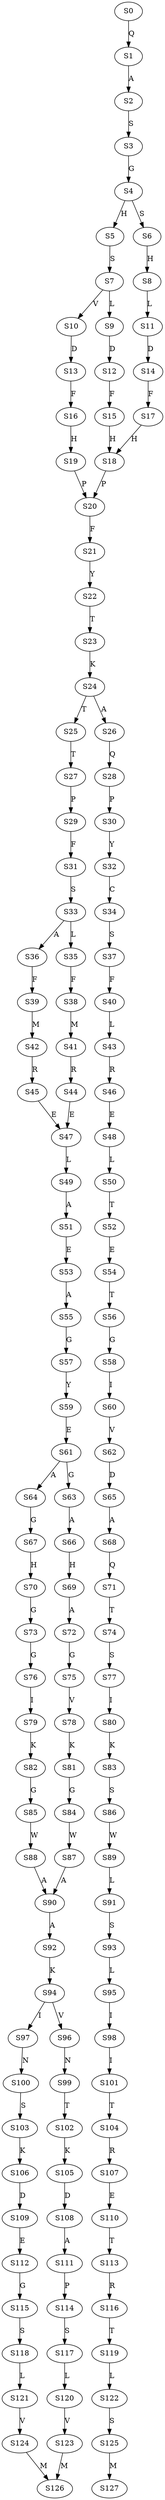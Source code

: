 strict digraph  {
	S0 -> S1 [ label = Q ];
	S1 -> S2 [ label = A ];
	S2 -> S3 [ label = S ];
	S3 -> S4 [ label = G ];
	S4 -> S5 [ label = H ];
	S4 -> S6 [ label = S ];
	S5 -> S7 [ label = S ];
	S6 -> S8 [ label = H ];
	S7 -> S9 [ label = L ];
	S7 -> S10 [ label = V ];
	S8 -> S11 [ label = L ];
	S9 -> S12 [ label = D ];
	S10 -> S13 [ label = D ];
	S11 -> S14 [ label = D ];
	S12 -> S15 [ label = F ];
	S13 -> S16 [ label = F ];
	S14 -> S17 [ label = F ];
	S15 -> S18 [ label = H ];
	S16 -> S19 [ label = H ];
	S17 -> S18 [ label = H ];
	S18 -> S20 [ label = P ];
	S19 -> S20 [ label = P ];
	S20 -> S21 [ label = F ];
	S21 -> S22 [ label = Y ];
	S22 -> S23 [ label = T ];
	S23 -> S24 [ label = K ];
	S24 -> S25 [ label = T ];
	S24 -> S26 [ label = A ];
	S25 -> S27 [ label = T ];
	S26 -> S28 [ label = Q ];
	S27 -> S29 [ label = P ];
	S28 -> S30 [ label = P ];
	S29 -> S31 [ label = F ];
	S30 -> S32 [ label = Y ];
	S31 -> S33 [ label = S ];
	S32 -> S34 [ label = C ];
	S33 -> S35 [ label = L ];
	S33 -> S36 [ label = A ];
	S34 -> S37 [ label = S ];
	S35 -> S38 [ label = F ];
	S36 -> S39 [ label = F ];
	S37 -> S40 [ label = F ];
	S38 -> S41 [ label = M ];
	S39 -> S42 [ label = M ];
	S40 -> S43 [ label = L ];
	S41 -> S44 [ label = R ];
	S42 -> S45 [ label = R ];
	S43 -> S46 [ label = R ];
	S44 -> S47 [ label = E ];
	S45 -> S47 [ label = E ];
	S46 -> S48 [ label = E ];
	S47 -> S49 [ label = L ];
	S48 -> S50 [ label = L ];
	S49 -> S51 [ label = A ];
	S50 -> S52 [ label = T ];
	S51 -> S53 [ label = E ];
	S52 -> S54 [ label = E ];
	S53 -> S55 [ label = A ];
	S54 -> S56 [ label = T ];
	S55 -> S57 [ label = G ];
	S56 -> S58 [ label = G ];
	S57 -> S59 [ label = Y ];
	S58 -> S60 [ label = I ];
	S59 -> S61 [ label = E ];
	S60 -> S62 [ label = V ];
	S61 -> S63 [ label = G ];
	S61 -> S64 [ label = A ];
	S62 -> S65 [ label = D ];
	S63 -> S66 [ label = A ];
	S64 -> S67 [ label = G ];
	S65 -> S68 [ label = A ];
	S66 -> S69 [ label = H ];
	S67 -> S70 [ label = H ];
	S68 -> S71 [ label = Q ];
	S69 -> S72 [ label = A ];
	S70 -> S73 [ label = G ];
	S71 -> S74 [ label = T ];
	S72 -> S75 [ label = G ];
	S73 -> S76 [ label = G ];
	S74 -> S77 [ label = S ];
	S75 -> S78 [ label = V ];
	S76 -> S79 [ label = I ];
	S77 -> S80 [ label = I ];
	S78 -> S81 [ label = K ];
	S79 -> S82 [ label = K ];
	S80 -> S83 [ label = K ];
	S81 -> S84 [ label = G ];
	S82 -> S85 [ label = G ];
	S83 -> S86 [ label = S ];
	S84 -> S87 [ label = W ];
	S85 -> S88 [ label = W ];
	S86 -> S89 [ label = W ];
	S87 -> S90 [ label = A ];
	S88 -> S90 [ label = A ];
	S89 -> S91 [ label = L ];
	S90 -> S92 [ label = A ];
	S91 -> S93 [ label = S ];
	S92 -> S94 [ label = K ];
	S93 -> S95 [ label = L ];
	S94 -> S96 [ label = V ];
	S94 -> S97 [ label = I ];
	S95 -> S98 [ label = I ];
	S96 -> S99 [ label = N ];
	S97 -> S100 [ label = N ];
	S98 -> S101 [ label = I ];
	S99 -> S102 [ label = T ];
	S100 -> S103 [ label = S ];
	S101 -> S104 [ label = T ];
	S102 -> S105 [ label = K ];
	S103 -> S106 [ label = K ];
	S104 -> S107 [ label = R ];
	S105 -> S108 [ label = D ];
	S106 -> S109 [ label = D ];
	S107 -> S110 [ label = E ];
	S108 -> S111 [ label = A ];
	S109 -> S112 [ label = E ];
	S110 -> S113 [ label = T ];
	S111 -> S114 [ label = P ];
	S112 -> S115 [ label = G ];
	S113 -> S116 [ label = R ];
	S114 -> S117 [ label = S ];
	S115 -> S118 [ label = S ];
	S116 -> S119 [ label = T ];
	S117 -> S120 [ label = L ];
	S118 -> S121 [ label = L ];
	S119 -> S122 [ label = L ];
	S120 -> S123 [ label = V ];
	S121 -> S124 [ label = V ];
	S122 -> S125 [ label = S ];
	S123 -> S126 [ label = M ];
	S124 -> S126 [ label = M ];
	S125 -> S127 [ label = M ];
}
